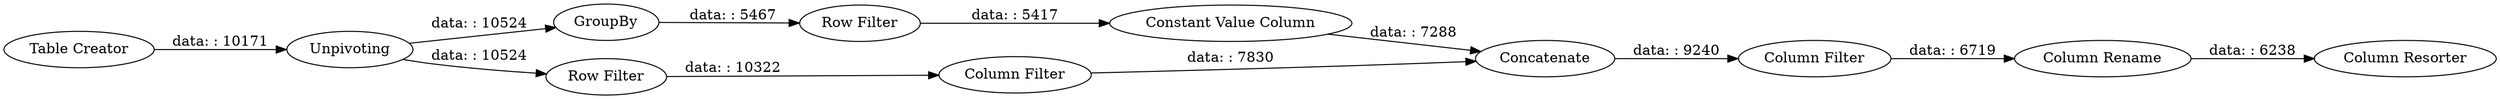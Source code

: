 digraph {
	"-1592566843153214406_14" [label="Column Resorter"]
	"-1592566843153214406_10" [label=Concatenate]
	"-1592566843153214406_12" [label="Column Rename"]
	"-1592566843153214406_9" [label="Constant Value Column"]
	"-1592566843153214406_7" [label=GroupBy]
	"-1592566843153214406_5" [label=Unpivoting]
	"-1592566843153214406_8" [label="Column Filter"]
	"-1592566843153214406_13" [label="Row Filter"]
	"-1592566843153214406_1" [label="Table Creator"]
	"-1592566843153214406_11" [label="Column Filter"]
	"-1592566843153214406_6" [label="Row Filter"]
	"-1592566843153214406_6" -> "-1592566843153214406_8" [label="data: : 10322"]
	"-1592566843153214406_9" -> "-1592566843153214406_10" [label="data: : 7288"]
	"-1592566843153214406_5" -> "-1592566843153214406_6" [label="data: : 10524"]
	"-1592566843153214406_5" -> "-1592566843153214406_7" [label="data: : 10524"]
	"-1592566843153214406_12" -> "-1592566843153214406_14" [label="data: : 6238"]
	"-1592566843153214406_1" -> "-1592566843153214406_5" [label="data: : 10171"]
	"-1592566843153214406_13" -> "-1592566843153214406_9" [label="data: : 5417"]
	"-1592566843153214406_8" -> "-1592566843153214406_10" [label="data: : 7830"]
	"-1592566843153214406_7" -> "-1592566843153214406_13" [label="data: : 5467"]
	"-1592566843153214406_10" -> "-1592566843153214406_11" [label="data: : 9240"]
	"-1592566843153214406_11" -> "-1592566843153214406_12" [label="data: : 6719"]
	rankdir=LR
}
